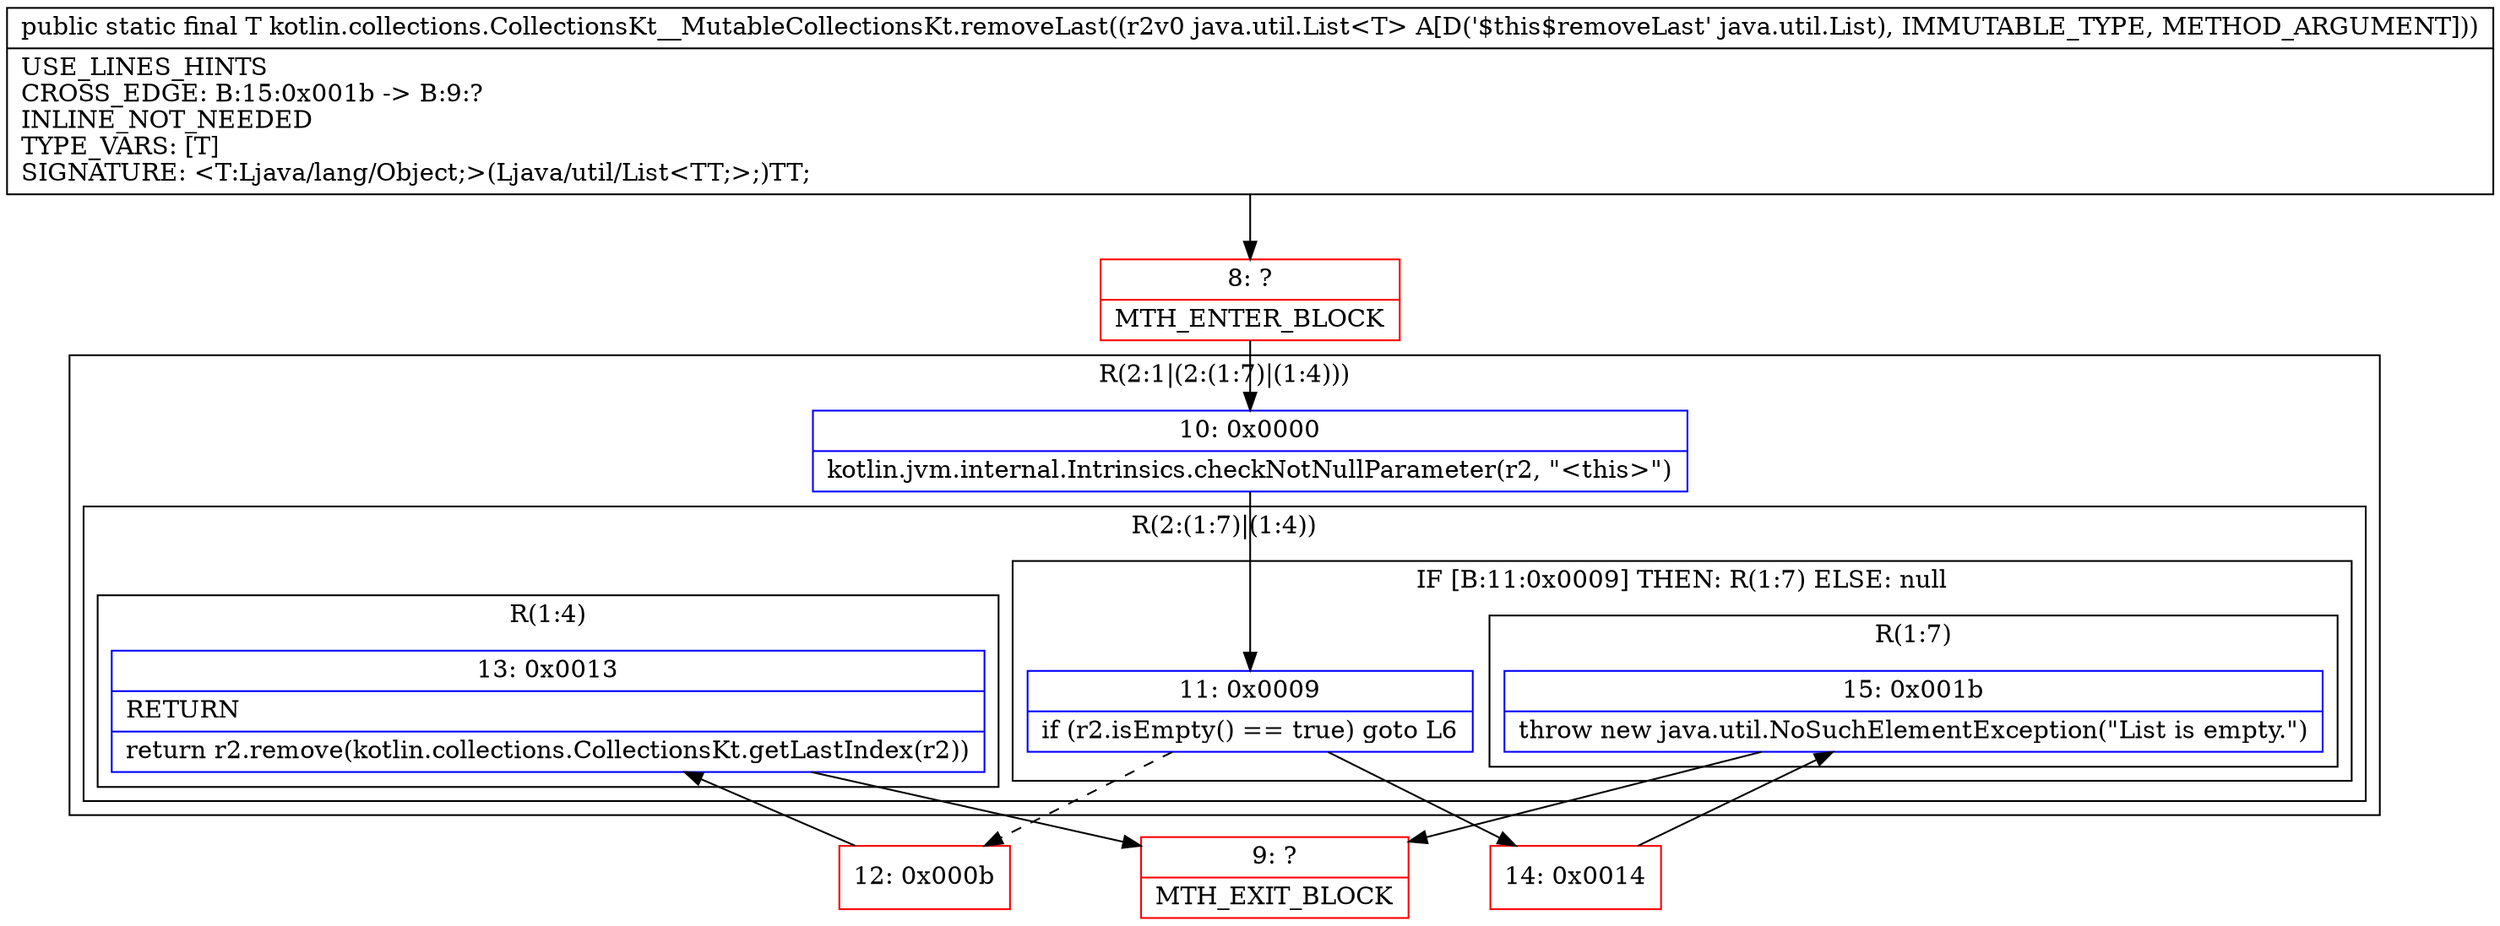 digraph "CFG forkotlin.collections.CollectionsKt__MutableCollectionsKt.removeLast(Ljava\/util\/List;)Ljava\/lang\/Object;" {
subgraph cluster_Region_1590479057 {
label = "R(2:1|(2:(1:7)|(1:4)))";
node [shape=record,color=blue];
Node_10 [shape=record,label="{10\:\ 0x0000|kotlin.jvm.internal.Intrinsics.checkNotNullParameter(r2, \"\<this\>\")\l}"];
subgraph cluster_Region_1727947936 {
label = "R(2:(1:7)|(1:4))";
node [shape=record,color=blue];
subgraph cluster_IfRegion_611485260 {
label = "IF [B:11:0x0009] THEN: R(1:7) ELSE: null";
node [shape=record,color=blue];
Node_11 [shape=record,label="{11\:\ 0x0009|if (r2.isEmpty() == true) goto L6\l}"];
subgraph cluster_Region_172413969 {
label = "R(1:7)";
node [shape=record,color=blue];
Node_15 [shape=record,label="{15\:\ 0x001b|throw new java.util.NoSuchElementException(\"List is empty.\")\l}"];
}
}
subgraph cluster_Region_846467016 {
label = "R(1:4)";
node [shape=record,color=blue];
Node_13 [shape=record,label="{13\:\ 0x0013|RETURN\l|return r2.remove(kotlin.collections.CollectionsKt.getLastIndex(r2))\l}"];
}
}
}
Node_8 [shape=record,color=red,label="{8\:\ ?|MTH_ENTER_BLOCK\l}"];
Node_12 [shape=record,color=red,label="{12\:\ 0x000b}"];
Node_9 [shape=record,color=red,label="{9\:\ ?|MTH_EXIT_BLOCK\l}"];
Node_14 [shape=record,color=red,label="{14\:\ 0x0014}"];
MethodNode[shape=record,label="{public static final T kotlin.collections.CollectionsKt__MutableCollectionsKt.removeLast((r2v0 java.util.List\<T\> A[D('$this$removeLast' java.util.List), IMMUTABLE_TYPE, METHOD_ARGUMENT]))  | USE_LINES_HINTS\lCROSS_EDGE: B:15:0x001b \-\> B:9:?\lINLINE_NOT_NEEDED\lTYPE_VARS: [T]\lSIGNATURE: \<T:Ljava\/lang\/Object;\>(Ljava\/util\/List\<TT;\>;)TT;\l}"];
MethodNode -> Node_8;Node_10 -> Node_11;
Node_11 -> Node_12[style=dashed];
Node_11 -> Node_14;
Node_15 -> Node_9;
Node_13 -> Node_9;
Node_8 -> Node_10;
Node_12 -> Node_13;
Node_14 -> Node_15;
}

